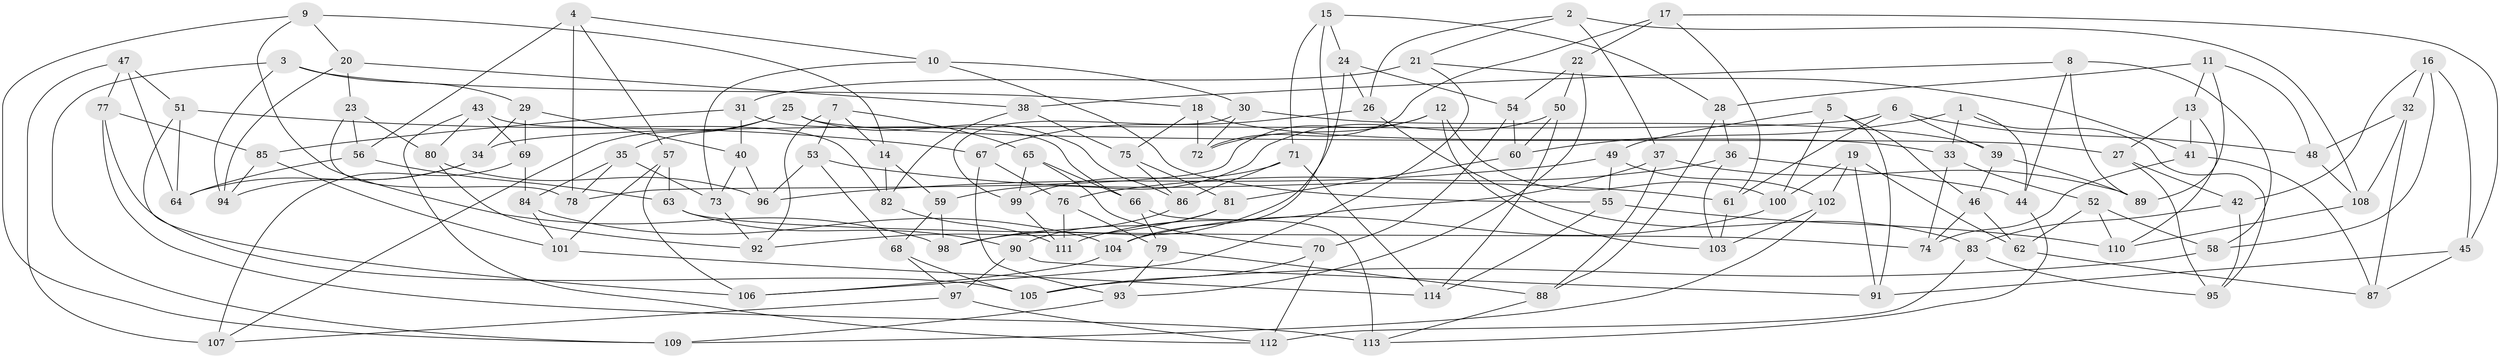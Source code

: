 // Generated by graph-tools (version 1.1) at 2025/16/03/09/25 04:16:28]
// undirected, 114 vertices, 228 edges
graph export_dot {
graph [start="1"]
  node [color=gray90,style=filled];
  1;
  2;
  3;
  4;
  5;
  6;
  7;
  8;
  9;
  10;
  11;
  12;
  13;
  14;
  15;
  16;
  17;
  18;
  19;
  20;
  21;
  22;
  23;
  24;
  25;
  26;
  27;
  28;
  29;
  30;
  31;
  32;
  33;
  34;
  35;
  36;
  37;
  38;
  39;
  40;
  41;
  42;
  43;
  44;
  45;
  46;
  47;
  48;
  49;
  50;
  51;
  52;
  53;
  54;
  55;
  56;
  57;
  58;
  59;
  60;
  61;
  62;
  63;
  64;
  65;
  66;
  67;
  68;
  69;
  70;
  71;
  72;
  73;
  74;
  75;
  76;
  77;
  78;
  79;
  80;
  81;
  82;
  83;
  84;
  85;
  86;
  87;
  88;
  89;
  90;
  91;
  92;
  93;
  94;
  95;
  96;
  97;
  98;
  99;
  100;
  101;
  102;
  103;
  104;
  105;
  106;
  107;
  108;
  109;
  110;
  111;
  112;
  113;
  114;
  1 -- 60;
  1 -- 33;
  1 -- 95;
  1 -- 44;
  2 -- 21;
  2 -- 26;
  2 -- 108;
  2 -- 37;
  3 -- 18;
  3 -- 109;
  3 -- 29;
  3 -- 94;
  4 -- 57;
  4 -- 56;
  4 -- 10;
  4 -- 78;
  5 -- 91;
  5 -- 46;
  5 -- 49;
  5 -- 100;
  6 -- 48;
  6 -- 34;
  6 -- 61;
  6 -- 39;
  7 -- 65;
  7 -- 53;
  7 -- 14;
  7 -- 92;
  8 -- 58;
  8 -- 38;
  8 -- 44;
  8 -- 89;
  9 -- 14;
  9 -- 20;
  9 -- 98;
  9 -- 109;
  10 -- 55;
  10 -- 73;
  10 -- 30;
  11 -- 48;
  11 -- 13;
  11 -- 28;
  11 -- 89;
  12 -- 103;
  12 -- 78;
  12 -- 72;
  12 -- 100;
  13 -- 110;
  13 -- 41;
  13 -- 27;
  14 -- 82;
  14 -- 59;
  15 -- 104;
  15 -- 28;
  15 -- 24;
  15 -- 71;
  16 -- 45;
  16 -- 32;
  16 -- 58;
  16 -- 42;
  17 -- 61;
  17 -- 45;
  17 -- 22;
  17 -- 72;
  18 -- 72;
  18 -- 33;
  18 -- 75;
  19 -- 100;
  19 -- 62;
  19 -- 91;
  19 -- 102;
  20 -- 38;
  20 -- 23;
  20 -- 94;
  21 -- 31;
  21 -- 106;
  21 -- 41;
  22 -- 93;
  22 -- 54;
  22 -- 50;
  23 -- 80;
  23 -- 78;
  23 -- 56;
  24 -- 26;
  24 -- 54;
  24 -- 98;
  25 -- 107;
  25 -- 35;
  25 -- 27;
  25 -- 86;
  26 -- 67;
  26 -- 83;
  27 -- 42;
  27 -- 95;
  28 -- 88;
  28 -- 36;
  29 -- 40;
  29 -- 34;
  29 -- 69;
  30 -- 39;
  30 -- 99;
  30 -- 72;
  31 -- 40;
  31 -- 85;
  31 -- 66;
  32 -- 87;
  32 -- 108;
  32 -- 48;
  33 -- 52;
  33 -- 74;
  34 -- 94;
  34 -- 64;
  35 -- 78;
  35 -- 73;
  35 -- 84;
  36 -- 103;
  36 -- 76;
  36 -- 44;
  37 -- 88;
  37 -- 111;
  37 -- 89;
  38 -- 75;
  38 -- 82;
  39 -- 89;
  39 -- 46;
  40 -- 96;
  40 -- 73;
  41 -- 87;
  41 -- 74;
  42 -- 95;
  42 -- 83;
  43 -- 80;
  43 -- 82;
  43 -- 69;
  43 -- 112;
  44 -- 113;
  45 -- 91;
  45 -- 87;
  46 -- 62;
  46 -- 74;
  47 -- 107;
  47 -- 64;
  47 -- 77;
  47 -- 51;
  48 -- 108;
  49 -- 102;
  49 -- 96;
  49 -- 55;
  50 -- 59;
  50 -- 60;
  50 -- 114;
  51 -- 64;
  51 -- 106;
  51 -- 67;
  52 -- 58;
  52 -- 110;
  52 -- 62;
  53 -- 96;
  53 -- 61;
  53 -- 68;
  54 -- 60;
  54 -- 70;
  55 -- 114;
  55 -- 110;
  56 -- 63;
  56 -- 64;
  57 -- 63;
  57 -- 106;
  57 -- 101;
  58 -- 105;
  59 -- 68;
  59 -- 98;
  60 -- 81;
  61 -- 103;
  62 -- 87;
  63 -- 90;
  63 -- 74;
  65 -- 99;
  65 -- 70;
  65 -- 66;
  66 -- 79;
  66 -- 113;
  67 -- 93;
  67 -- 76;
  68 -- 105;
  68 -- 97;
  69 -- 107;
  69 -- 84;
  70 -- 105;
  70 -- 112;
  71 -- 99;
  71 -- 86;
  71 -- 114;
  73 -- 92;
  75 -- 86;
  75 -- 81;
  76 -- 111;
  76 -- 79;
  77 -- 85;
  77 -- 113;
  77 -- 105;
  79 -- 88;
  79 -- 93;
  80 -- 96;
  80 -- 92;
  81 -- 92;
  81 -- 90;
  82 -- 111;
  83 -- 112;
  83 -- 95;
  84 -- 101;
  84 -- 104;
  85 -- 94;
  85 -- 101;
  86 -- 98;
  88 -- 113;
  90 -- 97;
  90 -- 91;
  93 -- 109;
  97 -- 107;
  97 -- 112;
  99 -- 111;
  100 -- 104;
  101 -- 114;
  102 -- 109;
  102 -- 103;
  104 -- 106;
  108 -- 110;
}
